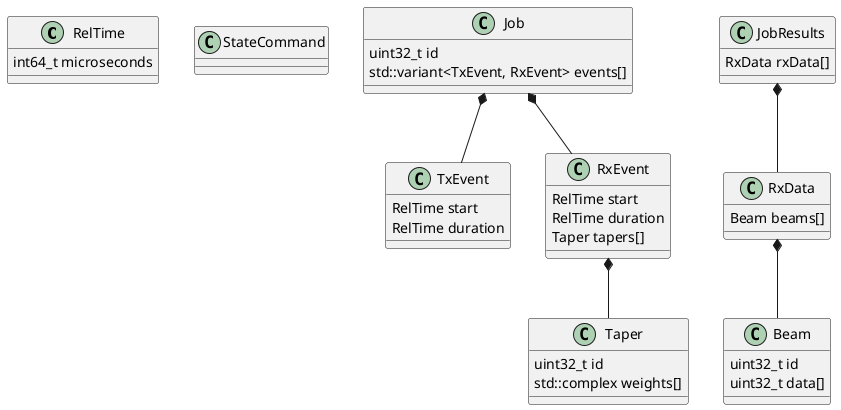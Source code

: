@startuml

class RelTime {
    int64_t microseconds
}

class StateCommand

class Job {
    uint32_t id
    std::variant<TxEvent, RxEvent> events[]
}
Job *-- TxEvent
Job *-- RxEvent
class TxEvent {
    RelTime start
    RelTime duration
    ' What else?
}
class RxEvent {
    RelTime start
    RelTime duration
    ' Each input taper becomes one output beam
    Taper tapers[]
}
RxEvent *-- Taper
class Taper {
    uint32_t id
    std::complex weights[]
}

class JobResults {
    RxData rxData[]
}
JobResults *-- RxData
class RxData {
    Beam beams[]
}
RxData *-- Beam
class Beam {
    uint32_t id
    uint32_t data[]
}

@enduml